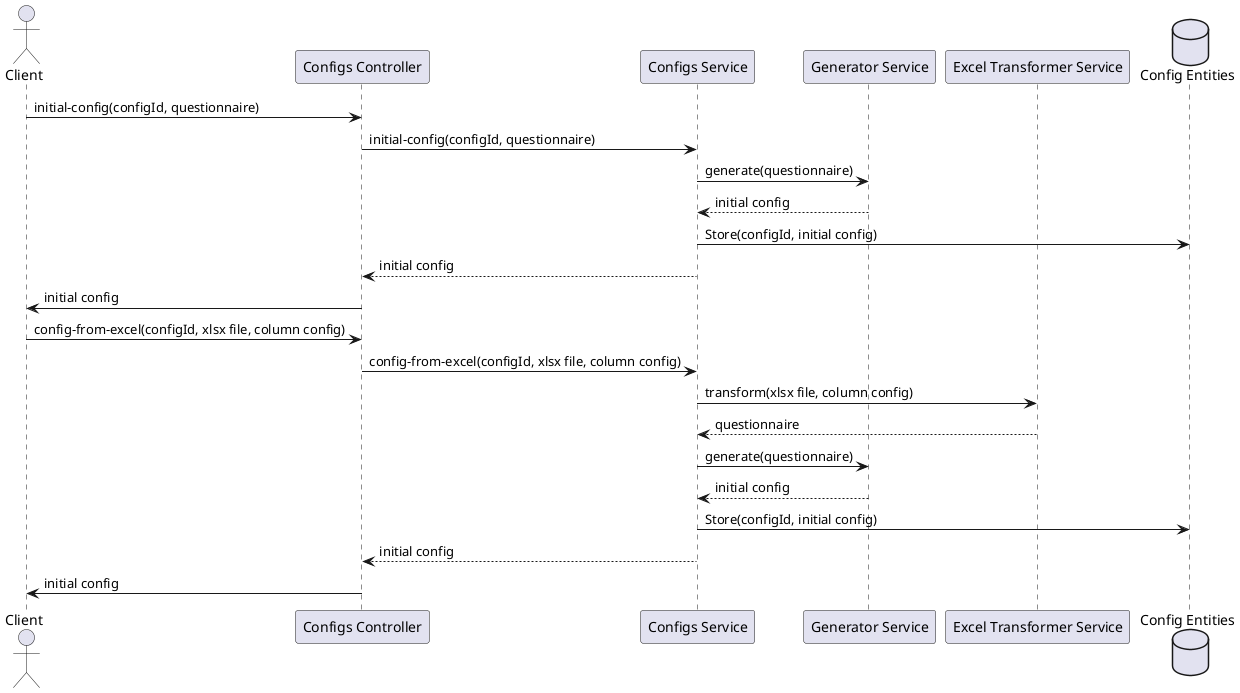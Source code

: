 ' SPDX-FileCopyrightText: 2024 grow platform GmbH
'
' SPDX-License-Identifier: MIT

@startuml Initial Config Sequence

actor Client
participant "Configs Controller" as cc
participant "Configs Service" as cs
participant "Generator Service" as gs
participant "Excel Transformer Service" as et
database "Config Entities" as db

Client -> cc : initial-config(configId, questionnaire)
cc -> cs : initial-config(configId, questionnaire)
cs -> gs : generate(questionnaire)
gs --> cs : initial config
cs -> db : Store(configId, initial config)
cs --> cc : initial config
cc -> Client : initial config

Client -> cc : config-from-excel(configId, xlsx file, column config)
cc -> cs : config-from-excel(configId, xlsx file, column config)
cs -> et : transform(xlsx file, column config)
et --> cs : questionnaire
cs -> gs : generate(questionnaire)
gs --> cs : initial config
cs -> db : Store(configId, initial config)
cs --> cc : initial config
cc -> Client : initial config
